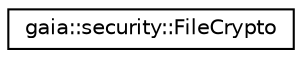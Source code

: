digraph G
{
  edge [fontname="Helvetica",fontsize="10",labelfontname="Helvetica",labelfontsize="10"];
  node [fontname="Helvetica",fontsize="10",shape=record];
  rankdir=LR;
  Node1 [label="gaia::security::FileCrypto",height=0.2,width=0.4,color="black", fillcolor="white", style="filled",URL="$d9/d37/classgaia_1_1security_1_1_file_crypto.html"];
}
